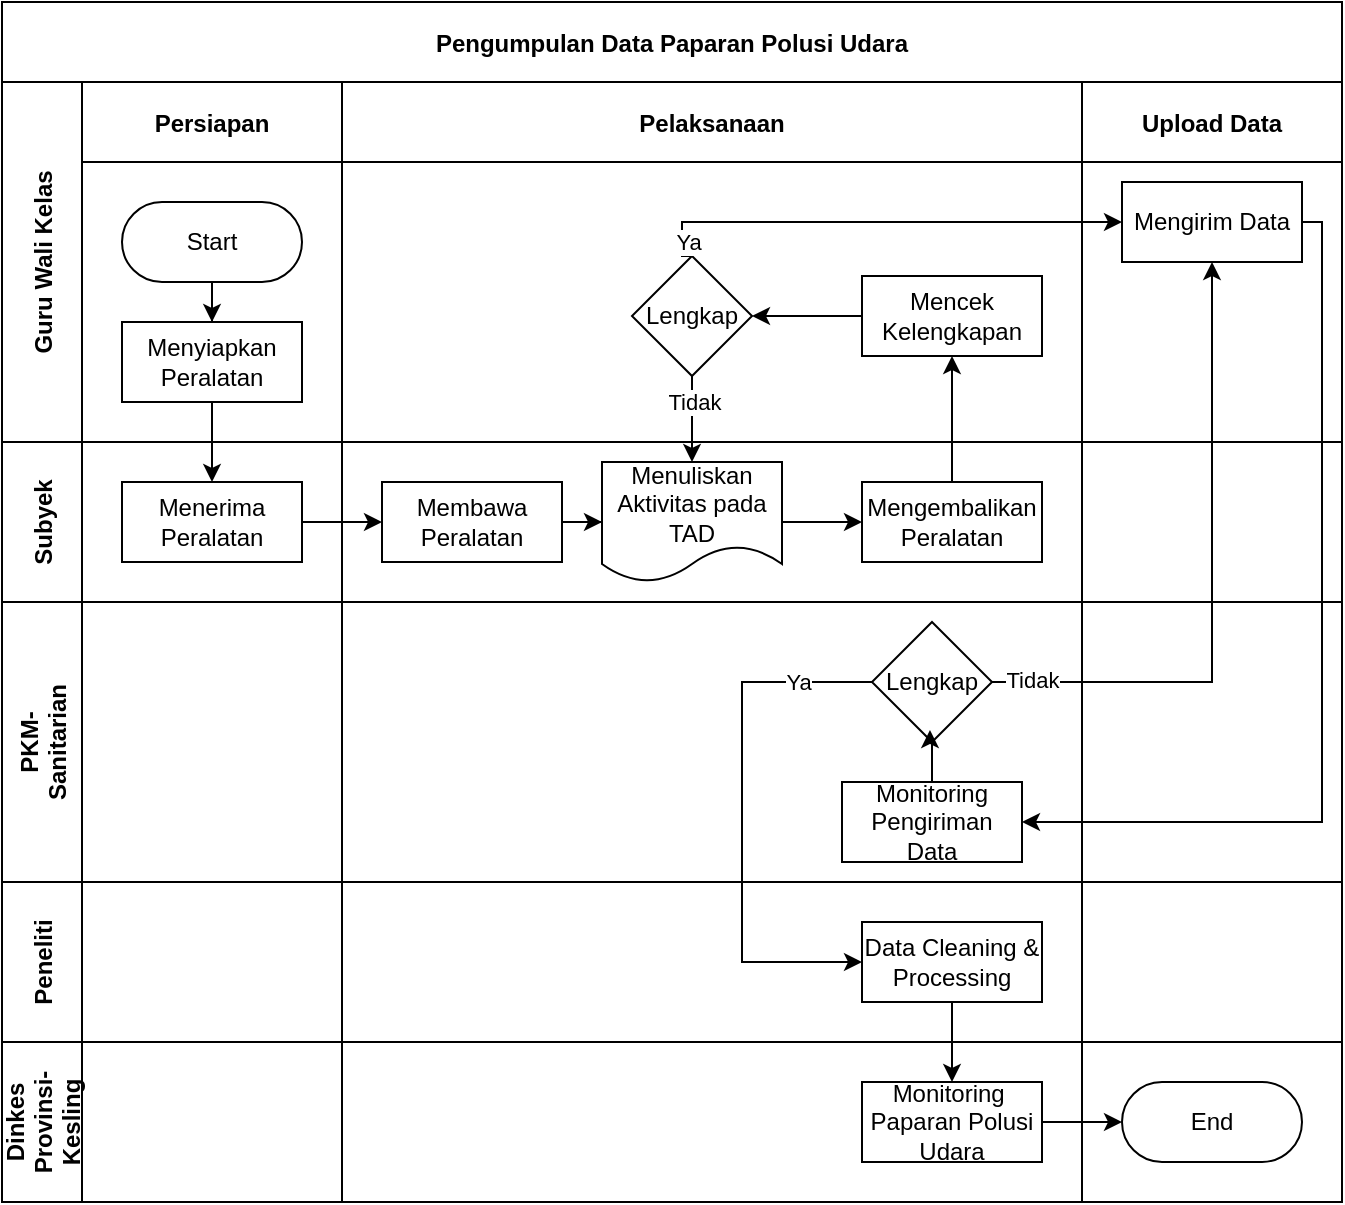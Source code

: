 <mxfile version="26.0.2">
  <diagram id="kgpKYQtTHZ0yAKxKKP6v" name="Page-1">
    <mxGraphModel dx="1180" dy="648" grid="1" gridSize="10" guides="1" tooltips="1" connect="1" arrows="1" fold="1" page="1" pageScale="1" pageWidth="850" pageHeight="1100" math="0" shadow="0">
      <root>
        <mxCell id="0" />
        <mxCell id="1" parent="0" />
        <mxCell id="3nuBFxr9cyL0pnOWT2aG-1" value="Pengumpulan Data Paparan Polusi Udara" style="shape=table;childLayout=tableLayout;startSize=40;collapsible=0;recursiveResize=0;expand=0;fillColor=none;fontStyle=1" parent="1" vertex="1">
          <mxGeometry x="100" y="70" width="670" height="600" as="geometry" />
        </mxCell>
        <mxCell id="3nuBFxr9cyL0pnOWT2aG-2" value="" style="edgeStyle=orthogonalEdgeStyle;rounded=0;orthogonalLoop=1;jettySize=auto;html=1;" parent="3nuBFxr9cyL0pnOWT2aG-1" source="3nuBFxr9cyL0pnOWT2aG-7" target="hapPB3HUCu2mObc-0prH-4" edge="1">
          <mxGeometry relative="1" as="geometry">
            <mxPoint x="105" y="320" as="targetPoint" />
          </mxGeometry>
        </mxCell>
        <mxCell id="3nuBFxr9cyL0pnOWT2aG-3" value="Guru Wali Kelas" style="shape=tableRow;horizontal=0;swimlaneHead=0;swimlaneBody=0;top=0;left=0;bottom=0;right=0;fillColor=none;points=[[0,0.5],[1,0.5]];portConstraint=eastwest;startSize=40;collapsible=0;recursiveResize=0;expand=0;fontStyle=1;" parent="3nuBFxr9cyL0pnOWT2aG-1" vertex="1">
          <mxGeometry y="40" width="670" height="180" as="geometry" />
        </mxCell>
        <mxCell id="3nuBFxr9cyL0pnOWT2aG-4" value="Persiapan" style="swimlane;swimlaneHead=0;swimlaneBody=0;connectable=0;fillColor=none;startSize=40;collapsible=0;recursiveResize=0;expand=0;fontStyle=1;" parent="3nuBFxr9cyL0pnOWT2aG-3" vertex="1">
          <mxGeometry x="40" width="130" height="180" as="geometry">
            <mxRectangle width="130" height="180" as="alternateBounds" />
          </mxGeometry>
        </mxCell>
        <mxCell id="3nuBFxr9cyL0pnOWT2aG-5" style="edgeStyle=orthogonalEdgeStyle;rounded=0;orthogonalLoop=1;jettySize=auto;html=1;" parent="3nuBFxr9cyL0pnOWT2aG-4" source="3nuBFxr9cyL0pnOWT2aG-6" target="3nuBFxr9cyL0pnOWT2aG-7" edge="1">
          <mxGeometry relative="1" as="geometry" />
        </mxCell>
        <mxCell id="3nuBFxr9cyL0pnOWT2aG-6" value="Start" style="rounded=1;whiteSpace=wrap;html=1;arcSize=50;" parent="3nuBFxr9cyL0pnOWT2aG-4" vertex="1">
          <mxGeometry x="20" y="60" width="90" height="40" as="geometry" />
        </mxCell>
        <mxCell id="3nuBFxr9cyL0pnOWT2aG-7" value="Menyiapkan Peralatan" style="rounded=0;whiteSpace=wrap;html=1;" parent="3nuBFxr9cyL0pnOWT2aG-4" vertex="1">
          <mxGeometry x="20" y="120" width="90" height="40" as="geometry" />
        </mxCell>
        <mxCell id="3nuBFxr9cyL0pnOWT2aG-8" value="Pelaksanaan" style="swimlane;swimlaneHead=0;swimlaneBody=0;connectable=0;fillColor=none;startSize=40;collapsible=0;recursiveResize=0;expand=0;fontStyle=1;" parent="3nuBFxr9cyL0pnOWT2aG-3" vertex="1">
          <mxGeometry x="170" width="370" height="180" as="geometry">
            <mxRectangle width="370" height="180" as="alternateBounds" />
          </mxGeometry>
        </mxCell>
        <mxCell id="hapPB3HUCu2mObc-0prH-24" value="Lengkap" style="rhombus;whiteSpace=wrap;html=1;" vertex="1" parent="3nuBFxr9cyL0pnOWT2aG-8">
          <mxGeometry x="145" y="87" width="60" height="60" as="geometry" />
        </mxCell>
        <mxCell id="hapPB3HUCu2mObc-0prH-26" style="edgeStyle=orthogonalEdgeStyle;rounded=0;orthogonalLoop=1;jettySize=auto;html=1;entryX=1;entryY=0.5;entryDx=0;entryDy=0;" edge="1" parent="3nuBFxr9cyL0pnOWT2aG-8" source="hapPB3HUCu2mObc-0prH-25" target="hapPB3HUCu2mObc-0prH-24">
          <mxGeometry relative="1" as="geometry" />
        </mxCell>
        <mxCell id="hapPB3HUCu2mObc-0prH-25" value="Mencek Kelengkapan" style="rounded=0;whiteSpace=wrap;html=1;" vertex="1" parent="3nuBFxr9cyL0pnOWT2aG-8">
          <mxGeometry x="260" y="97" width="90" height="40" as="geometry" />
        </mxCell>
        <mxCell id="3nuBFxr9cyL0pnOWT2aG-11" value="Upload Data" style="swimlane;swimlaneHead=0;swimlaneBody=0;connectable=0;fillColor=none;startSize=40;collapsible=0;recursiveResize=0;expand=0;fontStyle=1;" parent="3nuBFxr9cyL0pnOWT2aG-3" vertex="1">
          <mxGeometry x="540" width="130" height="180" as="geometry">
            <mxRectangle width="130" height="180" as="alternateBounds" />
          </mxGeometry>
        </mxCell>
        <mxCell id="3nuBFxr9cyL0pnOWT2aG-13" value="Mengirim Data" style="rounded=0;whiteSpace=wrap;html=1;" parent="3nuBFxr9cyL0pnOWT2aG-11" vertex="1">
          <mxGeometry x="20" y="50" width="90" height="40" as="geometry" />
        </mxCell>
        <mxCell id="hapPB3HUCu2mObc-0prH-30" style="edgeStyle=orthogonalEdgeStyle;rounded=0;orthogonalLoop=1;jettySize=auto;html=1;entryX=0;entryY=0.5;entryDx=0;entryDy=0;exitX=0.5;exitY=0;exitDx=0;exitDy=0;" edge="1" parent="3nuBFxr9cyL0pnOWT2aG-3" source="hapPB3HUCu2mObc-0prH-24" target="3nuBFxr9cyL0pnOWT2aG-13">
          <mxGeometry relative="1" as="geometry">
            <Array as="points">
              <mxPoint x="340" y="87" />
              <mxPoint x="340" y="70" />
            </Array>
          </mxGeometry>
        </mxCell>
        <mxCell id="hapPB3HUCu2mObc-0prH-31" value="Ya" style="edgeLabel;html=1;align=center;verticalAlign=middle;resizable=0;points=[];" vertex="1" connectable="0" parent="hapPB3HUCu2mObc-0prH-30">
          <mxGeometry x="-0.901" y="-3" relative="1" as="geometry">
            <mxPoint as="offset" />
          </mxGeometry>
        </mxCell>
        <mxCell id="hapPB3HUCu2mObc-0prH-2" value="Subyek" style="shape=tableRow;horizontal=0;swimlaneHead=0;swimlaneBody=0;top=0;left=0;bottom=0;right=0;fillColor=none;points=[[0,0.5],[1,0.5]];portConstraint=eastwest;startSize=40;collapsible=0;recursiveResize=0;expand=0;fontStyle=1;" vertex="1" parent="3nuBFxr9cyL0pnOWT2aG-1">
          <mxGeometry y="220" width="670" height="80" as="geometry" />
        </mxCell>
        <mxCell id="hapPB3HUCu2mObc-0prH-3" value="" style="swimlane;swimlaneHead=0;swimlaneBody=0;connectable=0;fillColor=none;startSize=0;collapsible=0;recursiveResize=0;expand=0;fontStyle=1;" vertex="1" parent="hapPB3HUCu2mObc-0prH-2">
          <mxGeometry x="40" width="130" height="80" as="geometry">
            <mxRectangle width="130" height="80" as="alternateBounds" />
          </mxGeometry>
        </mxCell>
        <mxCell id="hapPB3HUCu2mObc-0prH-4" value="Menerima Peralatan" style="rounded=0;whiteSpace=wrap;html=1;" vertex="1" parent="hapPB3HUCu2mObc-0prH-3">
          <mxGeometry x="20" y="20" width="90" height="40" as="geometry" />
        </mxCell>
        <mxCell id="hapPB3HUCu2mObc-0prH-5" value="" style="swimlane;swimlaneHead=0;swimlaneBody=0;connectable=0;fillColor=none;startSize=0;collapsible=0;recursiveResize=0;expand=0;fontStyle=1;" vertex="1" parent="hapPB3HUCu2mObc-0prH-2">
          <mxGeometry x="170" width="370" height="80" as="geometry">
            <mxRectangle width="370" height="80" as="alternateBounds" />
          </mxGeometry>
        </mxCell>
        <mxCell id="hapPB3HUCu2mObc-0prH-6" value="Mengembalikan&lt;div&gt;Peralatan&lt;/div&gt;" style="rounded=0;whiteSpace=wrap;html=1;" vertex="1" parent="hapPB3HUCu2mObc-0prH-5">
          <mxGeometry x="260" y="20" width="90" height="40" as="geometry" />
        </mxCell>
        <mxCell id="hapPB3HUCu2mObc-0prH-7" value="" style="edgeStyle=orthogonalEdgeStyle;rounded=0;orthogonalLoop=1;jettySize=auto;html=1;" edge="1" parent="hapPB3HUCu2mObc-0prH-5" source="hapPB3HUCu2mObc-0prH-8" target="hapPB3HUCu2mObc-0prH-9">
          <mxGeometry relative="1" as="geometry" />
        </mxCell>
        <mxCell id="hapPB3HUCu2mObc-0prH-8" value="Membawa Peralatan" style="rounded=0;whiteSpace=wrap;html=1;" vertex="1" parent="hapPB3HUCu2mObc-0prH-5">
          <mxGeometry x="20" y="20" width="90" height="40" as="geometry" />
        </mxCell>
        <mxCell id="hapPB3HUCu2mObc-0prH-22" value="" style="edgeStyle=orthogonalEdgeStyle;rounded=0;orthogonalLoop=1;jettySize=auto;html=1;" edge="1" parent="hapPB3HUCu2mObc-0prH-5" source="hapPB3HUCu2mObc-0prH-9" target="hapPB3HUCu2mObc-0prH-6">
          <mxGeometry relative="1" as="geometry" />
        </mxCell>
        <mxCell id="hapPB3HUCu2mObc-0prH-9" value="Menuliskan Aktivitas pada TAD" style="shape=document;whiteSpace=wrap;html=1;boundedLbl=1;" vertex="1" parent="hapPB3HUCu2mObc-0prH-5">
          <mxGeometry x="130" y="10" width="90" height="60" as="geometry" />
        </mxCell>
        <mxCell id="hapPB3HUCu2mObc-0prH-10" value="" style="swimlane;swimlaneHead=0;swimlaneBody=0;connectable=0;fillColor=none;startSize=0;collapsible=0;recursiveResize=0;expand=0;fontStyle=1;" vertex="1" parent="hapPB3HUCu2mObc-0prH-2">
          <mxGeometry x="540" width="130" height="80" as="geometry">
            <mxRectangle width="130" height="80" as="alternateBounds" />
          </mxGeometry>
        </mxCell>
        <mxCell id="hapPB3HUCu2mObc-0prH-11" value="" style="edgeStyle=orthogonalEdgeStyle;rounded=0;orthogonalLoop=1;jettySize=auto;html=1;entryX=0;entryY=0.5;entryDx=0;entryDy=0;" edge="1" parent="hapPB3HUCu2mObc-0prH-2" source="hapPB3HUCu2mObc-0prH-4" target="hapPB3HUCu2mObc-0prH-8">
          <mxGeometry relative="1" as="geometry">
            <Array as="points">
              <mxPoint x="170" y="40" />
              <mxPoint x="170" y="40" />
            </Array>
          </mxGeometry>
        </mxCell>
        <mxCell id="hapPB3HUCu2mObc-0prH-12" value="PKM-&#xa;Sanitarian" style="shape=tableRow;horizontal=0;swimlaneHead=0;swimlaneBody=0;top=0;left=0;bottom=0;right=0;fillColor=none;points=[[0,0.5],[1,0.5]];portConstraint=eastwest;startSize=40;collapsible=0;recursiveResize=0;expand=0;fontStyle=1;" vertex="1" parent="3nuBFxr9cyL0pnOWT2aG-1">
          <mxGeometry y="300" width="670" height="140" as="geometry" />
        </mxCell>
        <mxCell id="hapPB3HUCu2mObc-0prH-13" value="" style="swimlane;swimlaneHead=0;swimlaneBody=0;connectable=0;fillColor=none;startSize=0;collapsible=0;recursiveResize=0;expand=0;fontStyle=1;" vertex="1" parent="hapPB3HUCu2mObc-0prH-12">
          <mxGeometry x="40" width="130" height="140" as="geometry">
            <mxRectangle width="130" height="140" as="alternateBounds" />
          </mxGeometry>
        </mxCell>
        <mxCell id="hapPB3HUCu2mObc-0prH-14" value="" style="swimlane;swimlaneHead=0;swimlaneBody=0;connectable=0;fillColor=none;startSize=0;collapsible=0;recursiveResize=0;expand=0;fontStyle=1;" vertex="1" parent="hapPB3HUCu2mObc-0prH-12">
          <mxGeometry x="170" width="370" height="140" as="geometry">
            <mxRectangle width="370" height="140" as="alternateBounds" />
          </mxGeometry>
        </mxCell>
        <mxCell id="hapPB3HUCu2mObc-0prH-15" value="Monitoring Pengiriman Data" style="rounded=0;whiteSpace=wrap;html=1;" vertex="1" parent="hapPB3HUCu2mObc-0prH-14">
          <mxGeometry x="250" y="90" width="90" height="40" as="geometry" />
        </mxCell>
        <mxCell id="hapPB3HUCu2mObc-0prH-32" value="Lengkap" style="rhombus;whiteSpace=wrap;html=1;" vertex="1" parent="hapPB3HUCu2mObc-0prH-14">
          <mxGeometry x="265" y="10" width="60" height="60" as="geometry" />
        </mxCell>
        <mxCell id="hapPB3HUCu2mObc-0prH-33" value="" style="edgeStyle=orthogonalEdgeStyle;rounded=0;orthogonalLoop=1;jettySize=auto;html=1;entryX=0.483;entryY=0.9;entryDx=0;entryDy=0;entryPerimeter=0;" edge="1" parent="hapPB3HUCu2mObc-0prH-14" source="hapPB3HUCu2mObc-0prH-15" target="hapPB3HUCu2mObc-0prH-32">
          <mxGeometry relative="1" as="geometry" />
        </mxCell>
        <mxCell id="hapPB3HUCu2mObc-0prH-16" value="" style="swimlane;swimlaneHead=0;swimlaneBody=0;connectable=0;fillColor=none;startSize=0;collapsible=0;recursiveResize=0;expand=0;fontStyle=1;" vertex="1" parent="hapPB3HUCu2mObc-0prH-12">
          <mxGeometry x="540" width="130" height="140" as="geometry">
            <mxRectangle width="130" height="140" as="alternateBounds" />
          </mxGeometry>
        </mxCell>
        <mxCell id="hapPB3HUCu2mObc-0prH-17" value="Peneliti" style="shape=tableRow;horizontal=0;swimlaneHead=0;swimlaneBody=0;top=0;left=0;bottom=0;right=0;fillColor=none;points=[[0,0.5],[1,0.5]];portConstraint=eastwest;startSize=40;collapsible=0;recursiveResize=0;expand=0;fontStyle=1;" vertex="1" parent="3nuBFxr9cyL0pnOWT2aG-1">
          <mxGeometry y="440" width="670" height="80" as="geometry" />
        </mxCell>
        <mxCell id="hapPB3HUCu2mObc-0prH-18" value="" style="swimlane;swimlaneHead=0;swimlaneBody=0;connectable=0;fillColor=none;startSize=0;collapsible=0;recursiveResize=0;expand=0;fontStyle=1;" vertex="1" parent="hapPB3HUCu2mObc-0prH-17">
          <mxGeometry x="40" width="130" height="80" as="geometry">
            <mxRectangle width="130" height="80" as="alternateBounds" />
          </mxGeometry>
        </mxCell>
        <mxCell id="hapPB3HUCu2mObc-0prH-19" value="" style="swimlane;swimlaneHead=0;swimlaneBody=0;connectable=0;fillColor=none;startSize=0;collapsible=0;recursiveResize=0;expand=0;fontStyle=1;" vertex="1" parent="hapPB3HUCu2mObc-0prH-17">
          <mxGeometry x="170" width="370" height="80" as="geometry">
            <mxRectangle width="370" height="80" as="alternateBounds" />
          </mxGeometry>
        </mxCell>
        <mxCell id="3nuBFxr9cyL0pnOWT2aG-20" value="Data Cleaning &amp;amp; Processing" style="rounded=0;whiteSpace=wrap;html=1;" parent="hapPB3HUCu2mObc-0prH-19" vertex="1">
          <mxGeometry x="260" y="20" width="90" height="40" as="geometry" />
        </mxCell>
        <mxCell id="hapPB3HUCu2mObc-0prH-21" value="" style="swimlane;swimlaneHead=0;swimlaneBody=0;connectable=0;fillColor=none;startSize=0;collapsible=0;recursiveResize=0;expand=0;fontStyle=1;" vertex="1" parent="hapPB3HUCu2mObc-0prH-17">
          <mxGeometry x="540" width="130" height="80" as="geometry">
            <mxRectangle width="130" height="80" as="alternateBounds" />
          </mxGeometry>
        </mxCell>
        <mxCell id="3nuBFxr9cyL0pnOWT2aG-15" value="Dinkes&#xa;Provinsi-&#xa;Kesling" style="shape=tableRow;horizontal=0;swimlaneHead=0;swimlaneBody=0;top=0;left=0;bottom=0;right=0;fillColor=none;points=[[0,0.5],[1,0.5]];portConstraint=eastwest;startSize=40;collapsible=0;recursiveResize=0;expand=0;fontStyle=1;" parent="3nuBFxr9cyL0pnOWT2aG-1" vertex="1">
          <mxGeometry y="520" width="670" height="80" as="geometry" />
        </mxCell>
        <mxCell id="3nuBFxr9cyL0pnOWT2aG-16" value="" style="swimlane;swimlaneHead=0;swimlaneBody=0;connectable=0;fillColor=none;startSize=0;collapsible=0;recursiveResize=0;expand=0;fontStyle=1;" parent="3nuBFxr9cyL0pnOWT2aG-15" vertex="1">
          <mxGeometry x="40" width="130" height="80" as="geometry">
            <mxRectangle width="130" height="80" as="alternateBounds" />
          </mxGeometry>
        </mxCell>
        <mxCell id="3nuBFxr9cyL0pnOWT2aG-18" value="" style="swimlane;swimlaneHead=0;swimlaneBody=0;connectable=0;fillColor=none;startSize=0;collapsible=0;recursiveResize=0;expand=0;fontStyle=1;" parent="3nuBFxr9cyL0pnOWT2aG-15" vertex="1">
          <mxGeometry x="170" width="370" height="80" as="geometry">
            <mxRectangle width="370" height="80" as="alternateBounds" />
          </mxGeometry>
        </mxCell>
        <mxCell id="hapPB3HUCu2mObc-0prH-20" value="Monitoring&amp;nbsp;&lt;div&gt;Paparan Polusi Udara&lt;/div&gt;" style="rounded=0;whiteSpace=wrap;html=1;" vertex="1" parent="3nuBFxr9cyL0pnOWT2aG-18">
          <mxGeometry x="260" y="20" width="90" height="40" as="geometry" />
        </mxCell>
        <mxCell id="3nuBFxr9cyL0pnOWT2aG-23" value="" style="swimlane;swimlaneHead=0;swimlaneBody=0;connectable=0;fillColor=none;startSize=0;collapsible=0;recursiveResize=0;expand=0;fontStyle=1;" parent="3nuBFxr9cyL0pnOWT2aG-15" vertex="1">
          <mxGeometry x="540" width="130" height="80" as="geometry">
            <mxRectangle width="130" height="80" as="alternateBounds" />
          </mxGeometry>
        </mxCell>
        <mxCell id="3nuBFxr9cyL0pnOWT2aG-14" value="End" style="rounded=1;whiteSpace=wrap;html=1;arcSize=50;" parent="3nuBFxr9cyL0pnOWT2aG-23" vertex="1">
          <mxGeometry x="20" y="20" width="90" height="40" as="geometry" />
        </mxCell>
        <mxCell id="hapPB3HUCu2mObc-0prH-39" value="" style="edgeStyle=orthogonalEdgeStyle;rounded=0;orthogonalLoop=1;jettySize=auto;html=1;" edge="1" parent="3nuBFxr9cyL0pnOWT2aG-15" source="hapPB3HUCu2mObc-0prH-20" target="3nuBFxr9cyL0pnOWT2aG-14">
          <mxGeometry relative="1" as="geometry" />
        </mxCell>
        <mxCell id="hapPB3HUCu2mObc-0prH-23" value="" style="edgeStyle=orthogonalEdgeStyle;rounded=0;orthogonalLoop=1;jettySize=auto;html=1;entryX=0.5;entryY=1;entryDx=0;entryDy=0;" edge="1" parent="3nuBFxr9cyL0pnOWT2aG-1" source="hapPB3HUCu2mObc-0prH-6" target="hapPB3HUCu2mObc-0prH-25">
          <mxGeometry relative="1" as="geometry">
            <mxPoint x="475" y="200" as="targetPoint" />
          </mxGeometry>
        </mxCell>
        <mxCell id="hapPB3HUCu2mObc-0prH-27" value="" style="edgeStyle=orthogonalEdgeStyle;rounded=0;orthogonalLoop=1;jettySize=auto;html=1;" edge="1" parent="3nuBFxr9cyL0pnOWT2aG-1" source="hapPB3HUCu2mObc-0prH-24" target="hapPB3HUCu2mObc-0prH-9">
          <mxGeometry relative="1" as="geometry" />
        </mxCell>
        <mxCell id="hapPB3HUCu2mObc-0prH-28" value="Tidak" style="edgeLabel;html=1;align=center;verticalAlign=middle;resizable=0;points=[];" vertex="1" connectable="0" parent="hapPB3HUCu2mObc-0prH-27">
          <mxGeometry x="-0.395" y="1" relative="1" as="geometry">
            <mxPoint as="offset" />
          </mxGeometry>
        </mxCell>
        <mxCell id="3nuBFxr9cyL0pnOWT2aG-12" style="edgeStyle=orthogonalEdgeStyle;rounded=0;orthogonalLoop=1;jettySize=auto;html=1;entryX=1;entryY=0.5;entryDx=0;entryDy=0;exitX=1;exitY=0.5;exitDx=0;exitDy=0;" parent="3nuBFxr9cyL0pnOWT2aG-1" source="3nuBFxr9cyL0pnOWT2aG-13" target="hapPB3HUCu2mObc-0prH-15" edge="1">
          <mxGeometry relative="1" as="geometry">
            <Array as="points">
              <mxPoint x="660" y="110" />
              <mxPoint x="660" y="410" />
            </Array>
          </mxGeometry>
        </mxCell>
        <mxCell id="hapPB3HUCu2mObc-0prH-34" style="edgeStyle=orthogonalEdgeStyle;rounded=0;orthogonalLoop=1;jettySize=auto;html=1;entryX=0.5;entryY=1;entryDx=0;entryDy=0;" edge="1" parent="3nuBFxr9cyL0pnOWT2aG-1" source="hapPB3HUCu2mObc-0prH-32" target="3nuBFxr9cyL0pnOWT2aG-13">
          <mxGeometry relative="1" as="geometry" />
        </mxCell>
        <mxCell id="hapPB3HUCu2mObc-0prH-36" value="Tidak" style="edgeLabel;html=1;align=center;verticalAlign=middle;resizable=0;points=[];" vertex="1" connectable="0" parent="hapPB3HUCu2mObc-0prH-34">
          <mxGeometry x="-0.875" y="1" relative="1" as="geometry">
            <mxPoint as="offset" />
          </mxGeometry>
        </mxCell>
        <mxCell id="hapPB3HUCu2mObc-0prH-35" style="edgeStyle=orthogonalEdgeStyle;rounded=0;orthogonalLoop=1;jettySize=auto;html=1;entryX=0;entryY=0.5;entryDx=0;entryDy=0;" edge="1" parent="3nuBFxr9cyL0pnOWT2aG-1" source="hapPB3HUCu2mObc-0prH-32" target="3nuBFxr9cyL0pnOWT2aG-20">
          <mxGeometry relative="1" as="geometry">
            <Array as="points">
              <mxPoint x="370" y="340" />
              <mxPoint x="370" y="480" />
            </Array>
          </mxGeometry>
        </mxCell>
        <mxCell id="hapPB3HUCu2mObc-0prH-37" value="Ya" style="edgeLabel;html=1;align=center;verticalAlign=middle;resizable=0;points=[];" vertex="1" connectable="0" parent="hapPB3HUCu2mObc-0prH-35">
          <mxGeometry x="-0.721" relative="1" as="geometry">
            <mxPoint as="offset" />
          </mxGeometry>
        </mxCell>
        <mxCell id="hapPB3HUCu2mObc-0prH-38" value="" style="edgeStyle=orthogonalEdgeStyle;rounded=0;orthogonalLoop=1;jettySize=auto;html=1;" edge="1" parent="3nuBFxr9cyL0pnOWT2aG-1" source="3nuBFxr9cyL0pnOWT2aG-20" target="hapPB3HUCu2mObc-0prH-20">
          <mxGeometry relative="1" as="geometry" />
        </mxCell>
      </root>
    </mxGraphModel>
  </diagram>
</mxfile>
